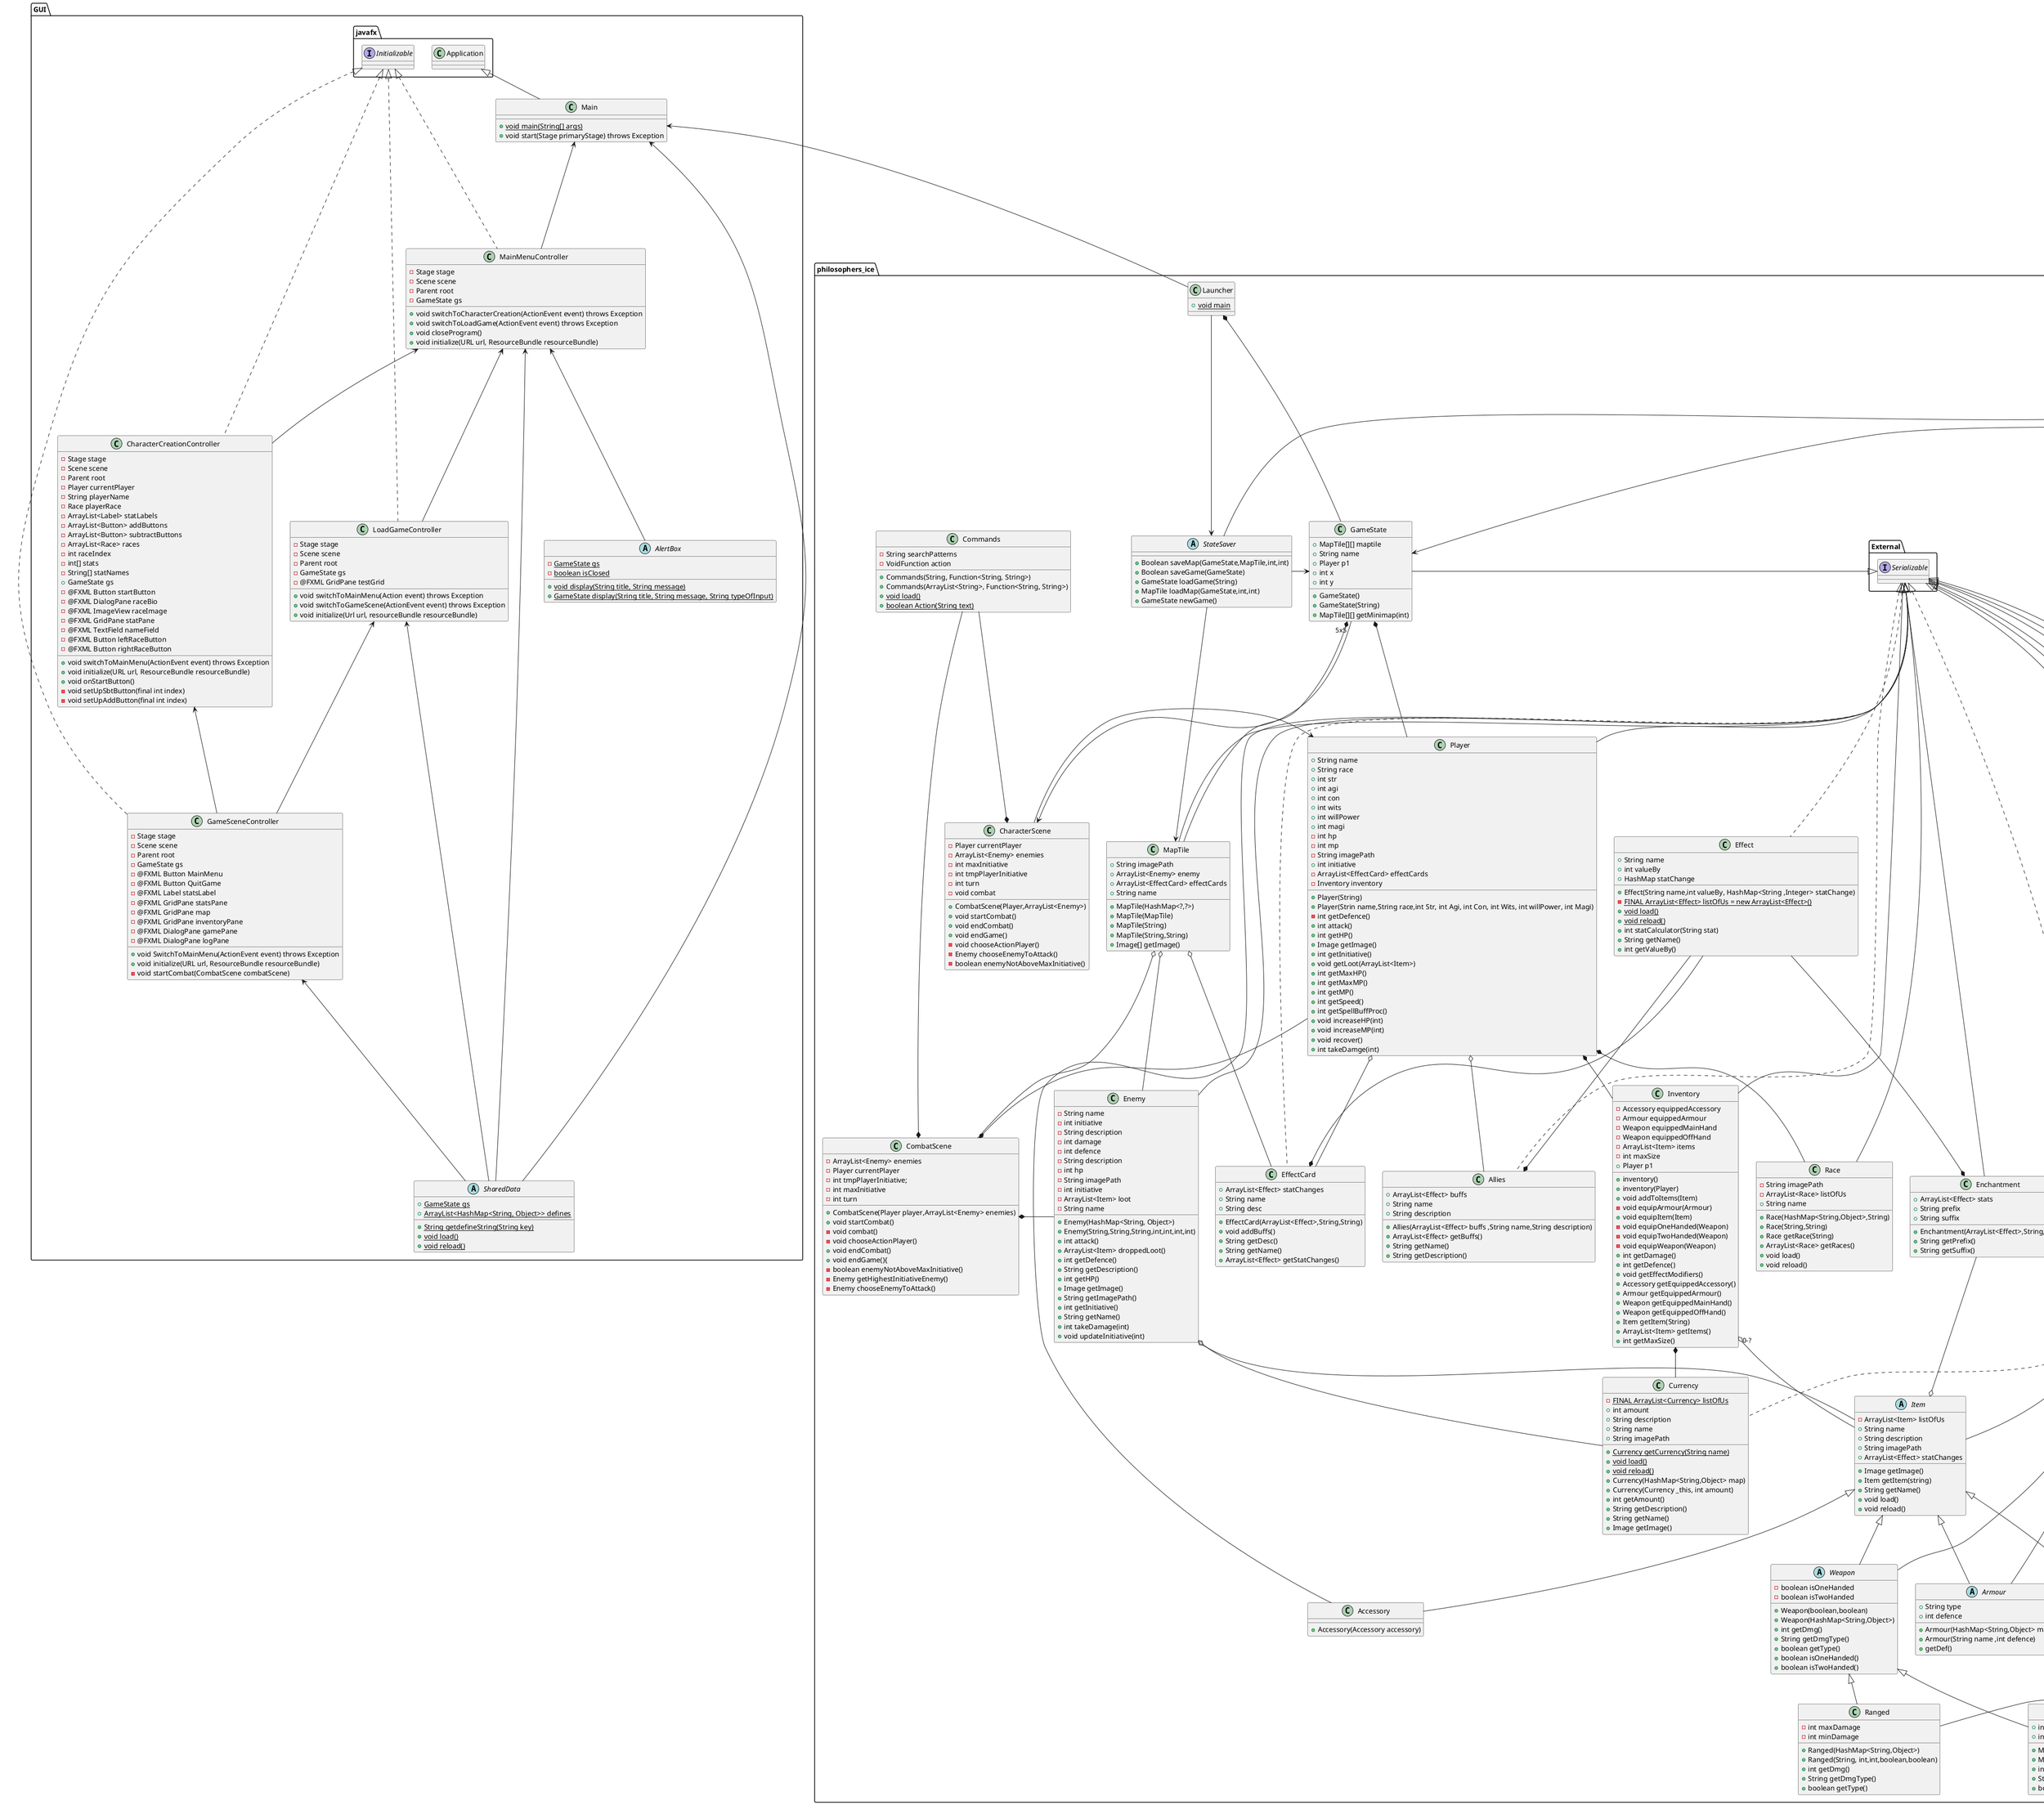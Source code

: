 @startuml
'https://plantuml.com/class-diagram

package ICE.util{
abstract class ErrorHandler{
+{static} String debugLogPath = "";
+{static} String errorLogPath = "";
+{static} void handleError(Exception e)
+{static} void logDebug(String text)
}

abstract class FileInterpreter {
+{static} ArrayList<HashMap<String, Object>> parseFolder(String path)
+{static} HashMap<String, Object> parseFile(String path)
+{static} ArrayList<HashMap<String, Object> parseList(String text, String path)
+{static} ArrayList<HashMap<String, Object>> parseList(String text, String path, boolean careForFirstKey)
+{static} HashMap<String, Object> parse(String text, String path)
+{static} String ExtractList(String text, ArrayList<Object> listsForOutput)
FINAL {static} Pattern patternBoolean
-{static} String ExtractBoolean(String text, HashMap<String, Object> mapsForOutput)
FINAL {static} Pattern patternMap
-{static} String ExtractElements(String text, HashMap<String, Object> map, ArrayList<Object> list, String path)
FINAL {static} Pattern patternProperty
- {static} String ExtractProperty(String text, HashMap<String, Object> mapsForOutput)
FINAL {static} Pattern patternNumber
- {static} String ExtractRandomNumbers(String text, ArrayList<Object> listsForOutput)
- {static} Object tryParseFloat(String text, boolean defaultIsZero)
- {static} boolean isNumeric(String text)
- {static} Object tryParseFloat(String text, boolean defaultIsZero)
- {static} boolean isNumeric(String text)
- {static} int charsToPairedClosingBracket(String text)
+ {static} ArrayList<String> findObjects(String text, String path, boolean doThrowTokenError)
}

abstract class FileIO {
    + {static} String defaultPath
    + {static} List<String> readTextFile(String path)
    + {static} <T> @Nullable T readSerialised(String path)
    + {static} boolean writeSerialised(Object obj, String path)
}

abstract class HashMapExplorer{
+ {static} HashMap<String,Object> getMap(Object obj, String key)
+ {static} String getImage(Object obj, String key)
+ {static} String getString(Object obj, String key)
+ {static} boolean getBoolean(Object obj, String key)
+ {static} Number getNumber(Object obj, String key)
+ {static} ArrayList<Object> getList(Object obj, String key)
- {static} Object getToObject(HashMap<?,?> map, String key)
}

class RngHandler{
+ {static} <T> void WeightedObjectsToList(ArrayList<WeightedObject> chanceList, ArrayList<T> loot)
}

class WeightedObject {
+ Number weight
+ Object obj

WeightedObject(Number weight, Object obj)
}
}


package GUI{
class CharacterCreationController Implements javafx.Initializable{
-Stage stage
-Scene scene
-Parent root
-Player currentPlayer
-String playerName
-Race playerRace
-ArrayList<Label> statLabels
-ArrayList<Button> addButtons
-ArrayList<Button> subtractButtons
-ArrayList<Race> races
-int raceIndex
-int[] stats
-String[] statNames
+GameState gs
-@FXML Button startButton
-@FXML DialogPane raceBio
-@FXML ImageView raceImage
-@FXML GridPane statPane
-@FXML TextField nameField
-@FXML Button leftRaceButton
-@FXML Button rightRaceButton

+void switchToMainMenu(ActionEvent event) throws Exception
+void initialize(URL url, ResourceBundle resourceBundle)
+void onStartButton()
-void setUpSbtButton(final int index)
-void setUpAddButton(final int index)

}

class GameSceneController Implements javafx.Initializable{
-Stage stage
-Scene scene
-Parent root
-GameState gs
- @FXML Button MainMenu
- @FXML Button QuitGame
- @FXML Label statsLabel
- @FXML GridPane statsPane
- @FXML GridPane map
- @FXML GridPane inventoryPane
- @FXML DialogPane gamePane
- @FXML DialogPane logPane

+ void SwitchToMainMenu(ActionEvent event) throws Exception
+ void initialize(URL url, ResourceBundle resourceBundle)
- void startCombat(CombatScene combatScene)
}


class LoadGameController Implements javafx.Initializable{
-Stage stage
-Scene scene
-Parent root
-GameState gs
-@FXML GridPane testGrid
+void switchToMainMenu(Action event) throws Exception
+void switchToGameScene(ActionEvent event) throws Exception
+void initialize(Url url, resourceBundle resourceBundle)
}


class MainMenuController Implements javafx.Initializable{
-Stage stage
-Scene scene
-Parent root
-GameState gs
+void switchToCharacterCreation(ActionEvent event) throws Exception
+void switchToLoadGame(ActionEvent event) throws Exception
+void closeProgram()
+void initialize(URL url, ResourceBundle resourceBundle)
}

class Main extends javafx.Application{
+{static}void main(String[] args)
+void start(Stage primaryStage) throws Exception
}

abstract class SharedData{
+{static} GameState gs
+{static} ArrayList<HashMap<String, Object>> defines
+{static} String getdefineString(String key)
+{static} void load()
+{static} void reload()

}

abstract class AlertBox{
{static} -GameState gs
{static} -boolean isClosed
+{static} void display(String title, String message)
+{static} GameState display(String title, String message, String typeOfInput)
}
}



package philosophers_ice{
abstract class StateSaver Extends ICE.util.FileIO {
    + Boolean saveMap(GameState,MapTile,int,int)
    + Boolean saveGame(GameState)
    + GameState loadGame(String)
    + MapTile loadMap(GameState,int,int)
    + GameState newGame()
}

class Launcher {
    + {static} void main
}

class CharacterScene{
    - Player currentPlayer
    - ArrayList<Enemy> enemies
    - int maxInitiative
    - int tmpPlayerInitiative
    - int turn
    + CombatScene(Player,ArrayList<Enemy>)
    + void startCombat()
    - void combat
    + void endCombat()
    + void endGame()
    - void chooseActionPlayer()
    - Enemy chooseEnemyToAttack()
    - boolean enemyNotAboveMaxInitiative()

}
class GameState extends External.Serializable{
    + MapTile[][] maptile
    + String name
    + Player p1
    + int x
    + int y
    + GameState()
    + GameState(String)
    + MapTile[][] getMinimap(int)
}
class Commands {
    - String searchPatterns
    - VoidFunction action
    + Commands(String, Function<String, String>)
    + Commands(ArrayList<String>, Function<String, String>)
    + {static} void load()
    + {static} boolean Action(String text)
}
class Player extends External.Serializable {
    + Player(String)
    + Player(Strin name,String race,int Str, int Agi, int Con, int Wits, int willPower, int Magi)
    + String name
    + String race
    + int str
    + int agi
    + int con
    + int wits
    + int willPower
    + int magi
    - int hp
    - int mp
    - String imagePath
    + int initiative
    - ArrayList<EffectCard> effectCards
    - Inventory inventory
    - int getDefence()
    + int attack()
    + int getHP()
    + Image getImage()
    + int getInitiative()
    + void getLoot(ArrayList<Item>)
    + int getMaxHP()
    + int getMaxMP()
    + int getMP()
    + int getSpeed()
    + int getSpellBuffProc()
    + void increaseHP(int)
    + void increaseMP(int)
    + void recover()
    + int takeDamge(int)
}
class Effect Implements External.Serializable{
    + String name
    + int valueBy
    + HashMap statChange
    + Effect(String name,int valueBy, HashMap<String ,Integer> statChange)
    - {static} FINAL ArrayList<Effect> listOfUs = new ArrayList<Effect>()
    + {static} void load()
    + {static} void reload()
    + int statCalculator(String stat)
    + String getName()
    + int getValueBy()
}
class Allies Implements External.Serializable{
    + ArrayList<Effect> buffs
    + String name
    + String description
    + Allies(ArrayList<Effect> buffs ,String name,String description)
    + ArrayList<Effect> getBuffs()
    + String getName()
    + String getDescription()

}
class Inventory extends External.Serializable {
    - Accessory equippedAccessory
    - Armour equippedArmour
    - Weapon equippedMainHand
    - Weapon equippedOffHand
    - ArrayList<Item> items
    - int maxSize
    + Player p1
    + inventory()
    + inventory(Player)
    + void addToItems(Item)
    - void equipArmour(Armour)
    + void equipItem(Item)
    - void equipOneHanded(Weapon)
    - void equipTwoHanded(Weapon)
    - void equipWeapon(Weapon)
    + int getDamage()
    + int getDefence()
    + void getEffectModifiers()
    + Accessory getEquippedAccessory()
    + Armour getEquippedArmour()
    + Weapon getEquippedMainHand()
    + Weapon getEquippedOffHand()
    + Item getItem(String)
    + ArrayList<Item> getItems()
    + int getMaxSize()
}
class MapTile extends External.Serializable {
    '+ updateEffectsPlayer()
    '+ updateEffectsEnemy()
    + String imagePath
    + ArrayList<Enemy> enemy
    + ArrayList<EffectCard> effectCards
    + String name
    + MapTile(HashMap<?,?>)
    + MapTile(MapTile)
    + MapTile(String)
    + MapTile(String,String)
    + Image[] getImage()
}
abstract class Item extends External.Serializable{
    - ArrayList<Item> listOfUs
    + String name
    + String description
    + String imagePath
    + ArrayList<Effect> statChanges
    + Image getImage()
    + Item getItem(string)
    + String getName()
    + void load()
    + void reload()
}
abstract class Weapon extends Item, External.Serializable {
    - boolean isOneHanded
    - boolean isTwoHanded
    + Weapon(boolean,boolean)
    + Weapon(HashMap<String,Object>)
    + int getDmg()
    + String getDmgType()
    + boolean getType()
    + boolean isOneHanded()
    + boolean isTwoHanded()
}
class Melee extends Weapon, External.Serializable {
    + int maxDamage
    + int minDamage
    + Melee(HashMap<String,Object>)
    + Melee(String,int,int,boolean,boolean)
    + int getDmg()
    + String getDmgType()
    + boolean getType()
}
class Ranged extends Weapon, External.Serializable {
    - int maxDamage
    - int minDamage
    + Ranged(HashMap<String,Object>)
    + Ranged(String, int,int,boolean,boolean)
    + int getDmg()
    + String getDmgType()
    + boolean getType()
}
abstract class Armour extends Item, External.Serializable {
    + String type
    + int defence
    + Armour(HashMap<String,Object> map)
    + Armour(String name ,int defence)
    + getDef()
}
class Consumable extends Item, External.Serializable {
    - String description
    + String get description()
    + String name
}
class Accessory extends Item, External.Serializable {
+Accessory(Accessory accessory)
}
class Enchantment extends External.Serializable{
    + ArrayList<Effect> stats
    + String prefix
    + String suffix
    + Enchantment(ArrayList<Effect>,String,String)
    + String getPrefix()
    + String getSuffix()
}
class Currency Implements External.Serializable{
    - {static} FINAL ArrayList<Currency> listOfUs
    + {static} Currency getCurrency(String name)
    + {static} void load()
    + {static} void reload()
    + int amount
    + String description
    + String name
    + String imagePath
    + Currency(HashMap<String,Object> map)
    + Currency(Currency _this, int amount)
    + int getAmount()
    + String getDescription()
    + String getName()
    + Image getImage()

}
class Enemy extends External.Serializable {
    - String name
    - int initiative
    - String description
    - int damage
    - int defence
    - String description
    - int hp
    - String imagePath
    - int initiative
    - ArrayList<Item> loot
    - String name
    + Enemy(HashMap<String, Object>)
    + Enemy(String,String,String,int,int,int,int)
    + int attack()
    + ArrayList<Item> droppedLoot()
    + int getDefence()
    + String getDescription()
    + int getHP()
    + Image getImage()
    + String getImagePath()
    + int getInitiative()
    + String getName()
    + int takeDamage(int)
    + void updateInitiative(int)
}
class CombatScene {
    - ArrayList<Enemy> enemies
    - Player currentPlayer
    - int tmpPlayerInitiative;
    - int maxInitiative
    - int turn
    + CombatScene(Player player,ArrayList<Enemy> enemies)
    + void startCombat()
    - void combat()
    - void chooseActionPlayer()
    + void endCombat()
    + void endGame(){
    - boolean enemyNotAboveMaxInitiative()
    - Enemy getHighestInitiativeEnemy()
    - Enemy chooseEnemyToAttack()
}
class EffectCard Implements External.Serializable {
    + ArrayList<Effect> statChanges
    + String name
    + String desc
    + EffectCard(ArrayList<Effect>,String,String)
    + void addBuffs()
    + String getDesc()
    + String getName()
    + ArrayList<Effect> getStatChanges()
}
class Race extends External.Serializable  {
    - String imagePath
    - ArrayList<Race> listOfUs
    + String name
    + Race(HashMap<String,Object>,String)
    + Race(String,String)
    + Race getRace(String)
    + ArrayList<Race> getRaces()
    + void load()
    + void reload()
}
interface External.Serializable
Launcher --> StateSaver
Launcher *-- GameState
StateSaver -> MapTile
StateSaver -> GameState
GameState --> CharacterScene
FileInterpreter --> GameState
Player <- CharacterScene
GameState *-- Player
Commands --* CharacterScene
Commands --* CombatScene
Player o-- Allies
Player *-- Inventory
Player *-- Race
GameState "5x5" *-- MapTile
Inventory "0-?" o-- Item
Enchantment -o Item
Effect --* Enchantment
Effect --* Allies
Effect --* EffectCard
Inventory *- Currency
Enemy o-- Currency
Enemy o- Item
MapTile o-- Enemy
MapTile o-- CombatScene
Player -* CombatScene
CombatScene *- Enemy
Player o-- EffectCard
MapTile o-- EffectCard
Main <-- Launcher
Main <-- MainMenuController
MainMenuController <-- LoadGameController
MainMenuController <-- CharacterCreationController
MainMenuController <-- AlertBox
LoadGameController <-- GameSceneController
CharacterCreationController <-- GameSceneController
Main <-- SharedData
MainMenuController <-- SharedData
LoadGameController <-- SharedData
GameSceneController <-- SharedData

@enduml